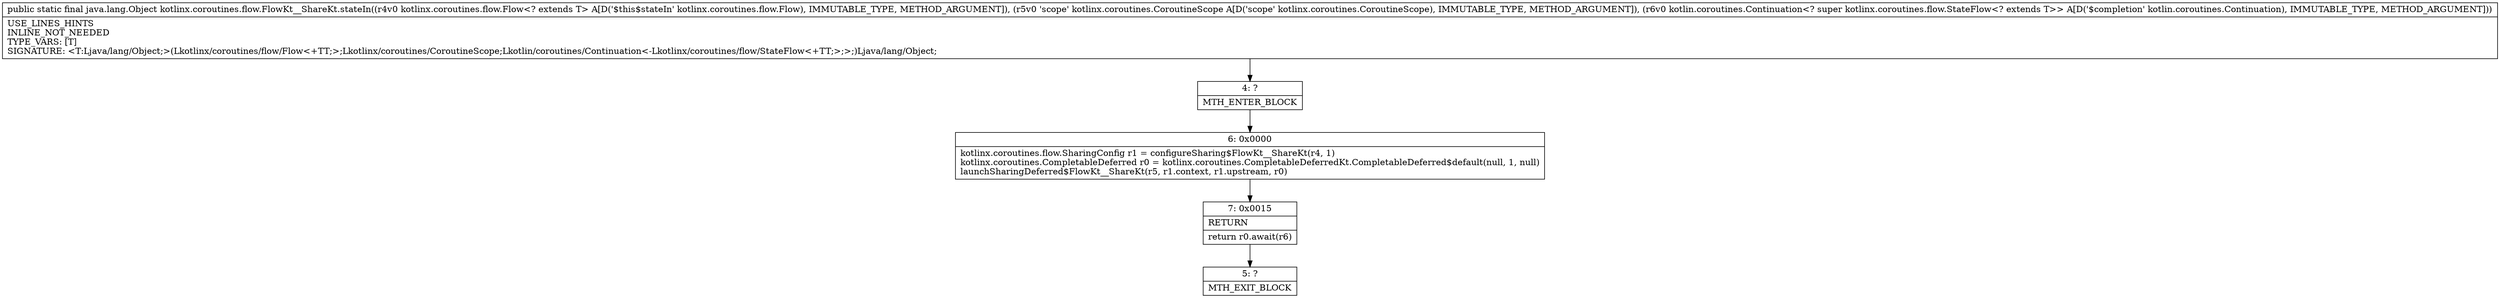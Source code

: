 digraph "CFG forkotlinx.coroutines.flow.FlowKt__ShareKt.stateIn(Lkotlinx\/coroutines\/flow\/Flow;Lkotlinx\/coroutines\/CoroutineScope;Lkotlin\/coroutines\/Continuation;)Ljava\/lang\/Object;" {
Node_4 [shape=record,label="{4\:\ ?|MTH_ENTER_BLOCK\l}"];
Node_6 [shape=record,label="{6\:\ 0x0000|kotlinx.coroutines.flow.SharingConfig r1 = configureSharing$FlowKt__ShareKt(r4, 1)\lkotlinx.coroutines.CompletableDeferred r0 = kotlinx.coroutines.CompletableDeferredKt.CompletableDeferred$default(null, 1, null)\llaunchSharingDeferred$FlowKt__ShareKt(r5, r1.context, r1.upstream, r0)\l}"];
Node_7 [shape=record,label="{7\:\ 0x0015|RETURN\l|return r0.await(r6)\l}"];
Node_5 [shape=record,label="{5\:\ ?|MTH_EXIT_BLOCK\l}"];
MethodNode[shape=record,label="{public static final java.lang.Object kotlinx.coroutines.flow.FlowKt__ShareKt.stateIn((r4v0 kotlinx.coroutines.flow.Flow\<? extends T\> A[D('$this$stateIn' kotlinx.coroutines.flow.Flow), IMMUTABLE_TYPE, METHOD_ARGUMENT]), (r5v0 'scope' kotlinx.coroutines.CoroutineScope A[D('scope' kotlinx.coroutines.CoroutineScope), IMMUTABLE_TYPE, METHOD_ARGUMENT]), (r6v0 kotlin.coroutines.Continuation\<? super kotlinx.coroutines.flow.StateFlow\<? extends T\>\> A[D('$completion' kotlin.coroutines.Continuation), IMMUTABLE_TYPE, METHOD_ARGUMENT]))  | USE_LINES_HINTS\lINLINE_NOT_NEEDED\lTYPE_VARS: [T]\lSIGNATURE: \<T:Ljava\/lang\/Object;\>(Lkotlinx\/coroutines\/flow\/Flow\<+TT;\>;Lkotlinx\/coroutines\/CoroutineScope;Lkotlin\/coroutines\/Continuation\<\-Lkotlinx\/coroutines\/flow\/StateFlow\<+TT;\>;\>;)Ljava\/lang\/Object;\l}"];
MethodNode -> Node_4;Node_4 -> Node_6;
Node_6 -> Node_7;
Node_7 -> Node_5;
}


